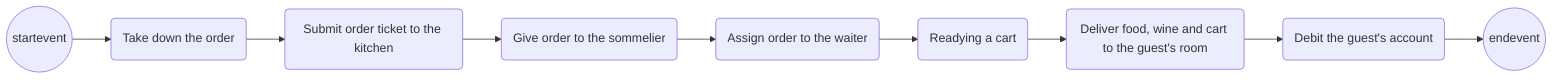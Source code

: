graph LR
1:startevent:((startevent)) --> 2:task:(Take down the order)
2:task: --> 3:task:(Submit order ticket to the kitchen)
3:task: --> 4:task:(Give order to the sommelier)
4:task: --> 5:task:(Assign order to the waiter)
5:task: --> 6:task:(Readying a cart)
6:task: --> 7:task:(Deliver food, wine and cart to the guest's room)
7:task: --> 8:task:(Debit the guest's account)
8:task: --> 9:endevent:((endevent))